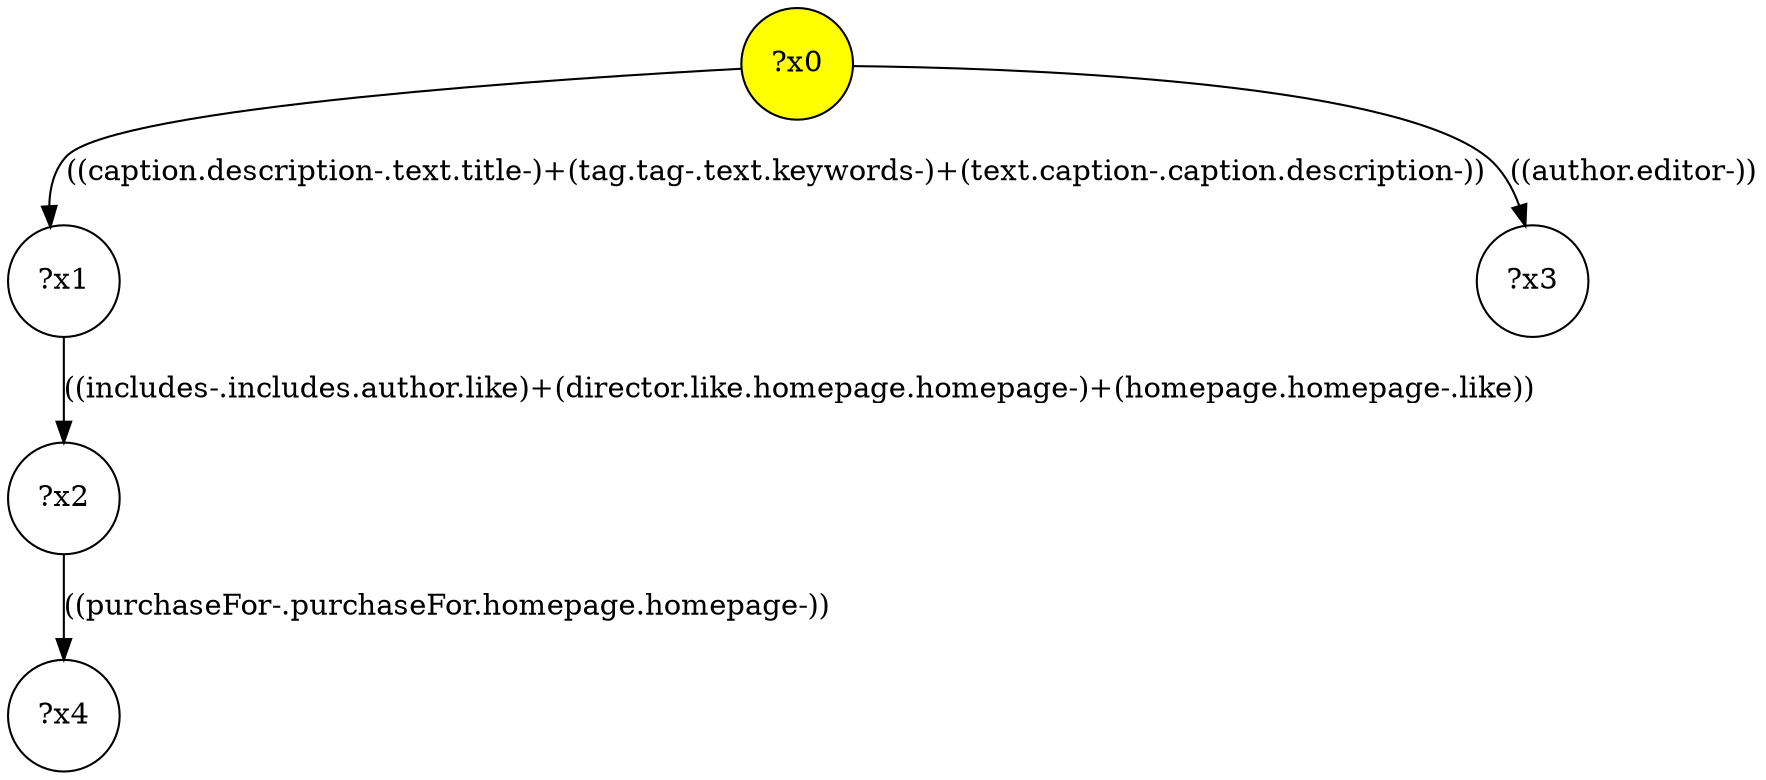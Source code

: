 digraph g {
	x0 [fillcolor="yellow", style="filled," shape=circle, label="?x0"];
	x1 [shape=circle, label="?x1"];
	x0 -> x1 [label="((caption.description-.text.title-)+(tag.tag-.text.keywords-)+(text.caption-.caption.description-))"];
	x2 [shape=circle, label="?x2"];
	x1 -> x2 [label="((includes-.includes.author.like)+(director.like.homepage.homepage-)+(homepage.homepage-.like))"];
	x3 [shape=circle, label="?x3"];
	x0 -> x3 [label="((author.editor-))"];
	x4 [shape=circle, label="?x4"];
	x2 -> x4 [label="((purchaseFor-.purchaseFor.homepage.homepage-))"];
}
